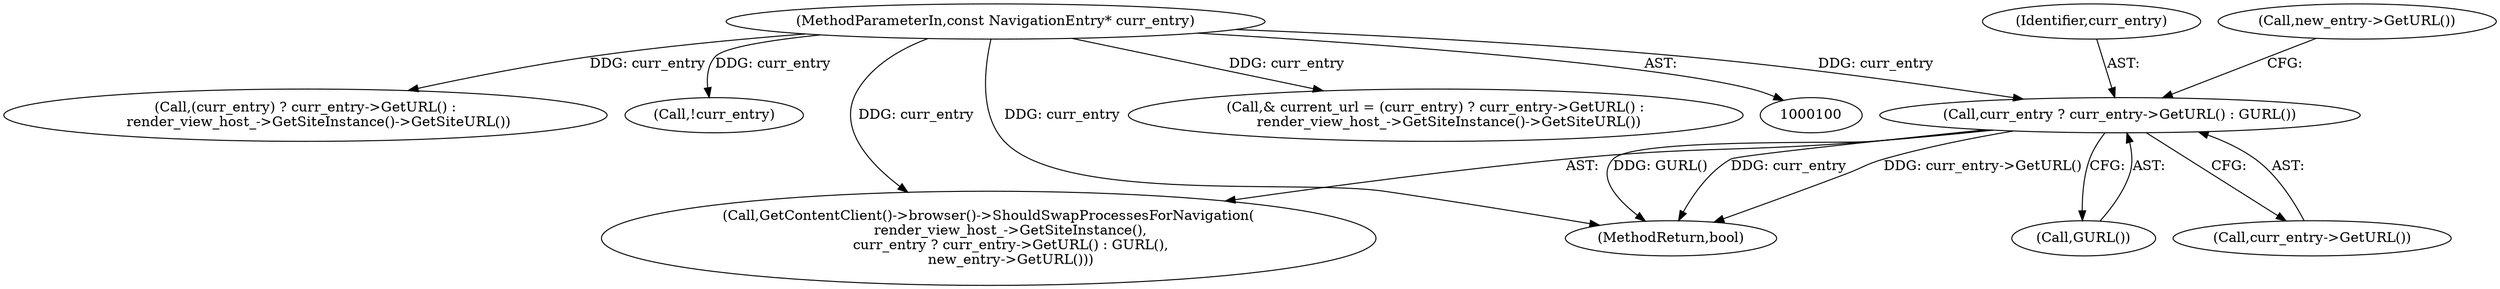 digraph "0_Chrome_e9841fbdaf41b4a2baaa413f94d5c0197f9261f4_0@pointer" {
"1000143" [label="(Call,curr_entry ? curr_entry->GetURL() : GURL())"];
"1000101" [label="(MethodParameterIn,const NavigationEntry* curr_entry)"];
"1000144" [label="(Identifier,curr_entry)"];
"1000109" [label="(Call,(curr_entry) ? curr_entry->GetURL() :\n      render_view_host_->GetSiteInstance()->GetSiteURL())"];
"1000152" [label="(Call,!curr_entry)"];
"1000147" [label="(Call,new_entry->GetURL())"];
"1000141" [label="(Call,GetContentClient()->browser()->ShouldSwapProcessesForNavigation(\n          render_view_host_->GetSiteInstance(),\n          curr_entry ? curr_entry->GetURL() : GURL(),\n          new_entry->GetURL()))"];
"1000164" [label="(MethodReturn,bool)"];
"1000146" [label="(Call,GURL())"];
"1000101" [label="(MethodParameterIn,const NavigationEntry* curr_entry)"];
"1000143" [label="(Call,curr_entry ? curr_entry->GetURL() : GURL())"];
"1000145" [label="(Call,curr_entry->GetURL())"];
"1000107" [label="(Call,& current_url = (curr_entry) ? curr_entry->GetURL() :\n      render_view_host_->GetSiteInstance()->GetSiteURL())"];
"1000143" -> "1000141"  [label="AST: "];
"1000143" -> "1000145"  [label="CFG: "];
"1000143" -> "1000146"  [label="CFG: "];
"1000144" -> "1000143"  [label="AST: "];
"1000145" -> "1000143"  [label="AST: "];
"1000146" -> "1000143"  [label="AST: "];
"1000147" -> "1000143"  [label="CFG: "];
"1000143" -> "1000164"  [label="DDG: GURL()"];
"1000143" -> "1000164"  [label="DDG: curr_entry"];
"1000143" -> "1000164"  [label="DDG: curr_entry->GetURL()"];
"1000101" -> "1000143"  [label="DDG: curr_entry"];
"1000101" -> "1000100"  [label="AST: "];
"1000101" -> "1000164"  [label="DDG: curr_entry"];
"1000101" -> "1000107"  [label="DDG: curr_entry"];
"1000101" -> "1000109"  [label="DDG: curr_entry"];
"1000101" -> "1000141"  [label="DDG: curr_entry"];
"1000101" -> "1000152"  [label="DDG: curr_entry"];
}
